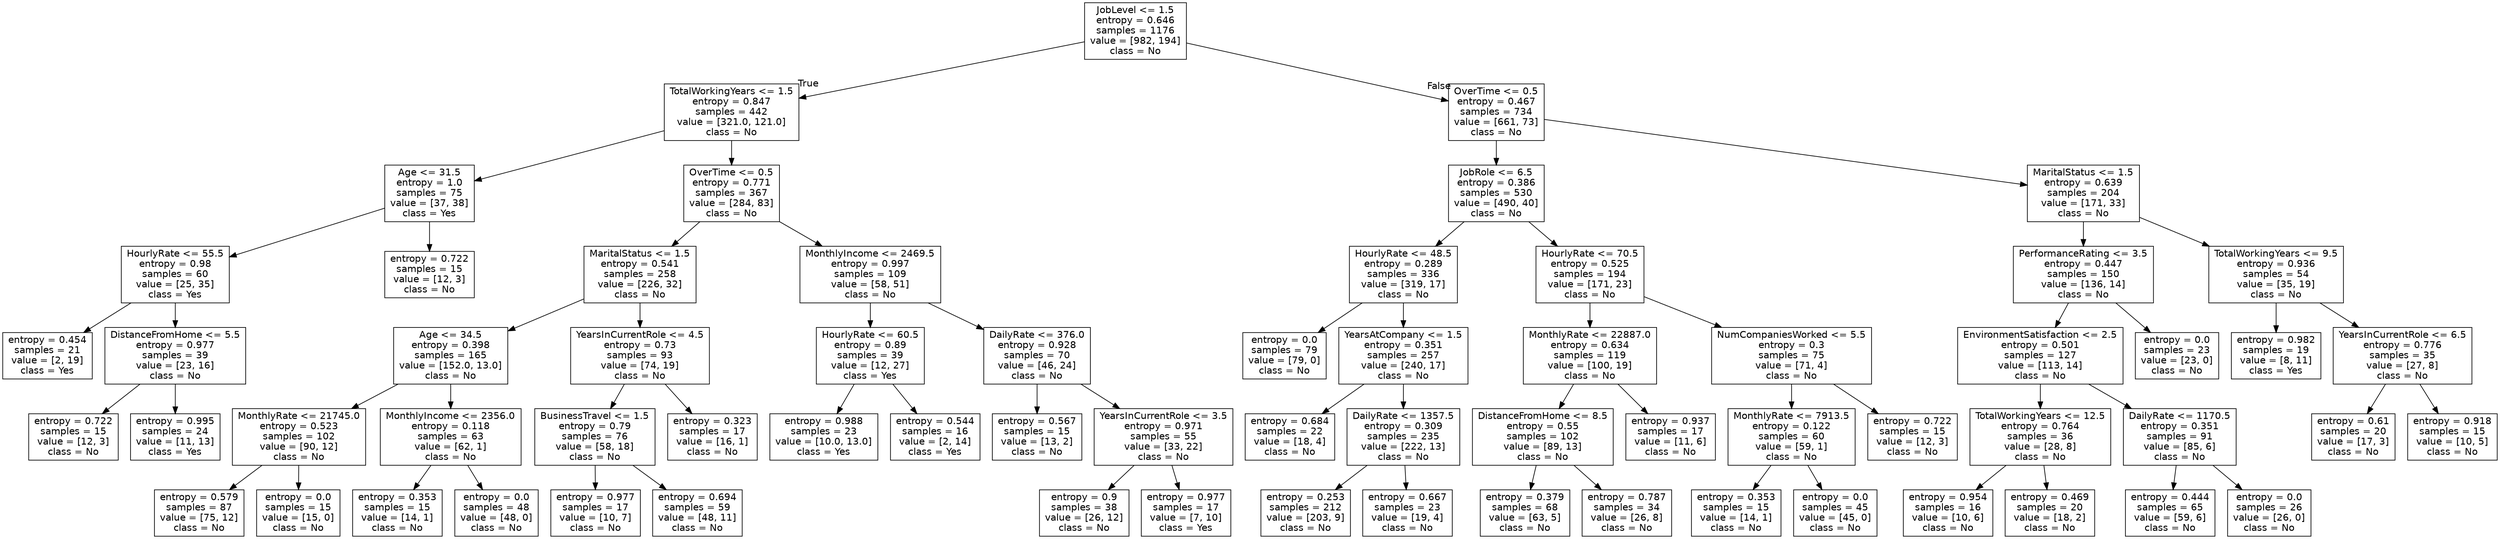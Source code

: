 digraph Tree {
node [shape=box, fontname="helvetica"] ;
edge [fontname="helvetica"] ;
0 [label="JobLevel <= 1.5\nentropy = 0.646\nsamples = 1176\nvalue = [982, 194]\nclass = No"] ;
1 [label="TotalWorkingYears <= 1.5\nentropy = 0.847\nsamples = 442\nvalue = [321.0, 121.0]\nclass = No"] ;
0 -> 1 [labeldistance=2.5, labelangle=45, headlabel="True"] ;
3 [label="Age <= 31.5\nentropy = 1.0\nsamples = 75\nvalue = [37, 38]\nclass = Yes"] ;
1 -> 3 ;
19 [label="HourlyRate <= 55.5\nentropy = 0.98\nsamples = 60\nvalue = [25, 35]\nclass = Yes"] ;
3 -> 19 ;
21 [label="entropy = 0.454\nsamples = 21\nvalue = [2, 19]\nclass = Yes"] ;
19 -> 21 ;
22 [label="DistanceFromHome <= 5.5\nentropy = 0.977\nsamples = 39\nvalue = [23, 16]\nclass = No"] ;
19 -> 22 ;
35 [label="entropy = 0.722\nsamples = 15\nvalue = [12, 3]\nclass = No"] ;
22 -> 35 ;
36 [label="entropy = 0.995\nsamples = 24\nvalue = [11, 13]\nclass = Yes"] ;
22 -> 36 ;
20 [label="entropy = 0.722\nsamples = 15\nvalue = [12, 3]\nclass = No"] ;
3 -> 20 ;
4 [label="OverTime <= 0.5\nentropy = 0.771\nsamples = 367\nvalue = [284, 83]\nclass = No"] ;
1 -> 4 ;
5 [label="MaritalStatus <= 1.5\nentropy = 0.541\nsamples = 258\nvalue = [226, 32]\nclass = No"] ;
4 -> 5 ;
13 [label="Age <= 34.5\nentropy = 0.398\nsamples = 165\nvalue = [152.0, 13.0]\nclass = No"] ;
5 -> 13 ;
23 [label="MonthlyRate <= 21745.0\nentropy = 0.523\nsamples = 102\nvalue = [90, 12]\nclass = No"] ;
13 -> 23 ;
47 [label="entropy = 0.579\nsamples = 87\nvalue = [75, 12]\nclass = No"] ;
23 -> 47 ;
48 [label="entropy = 0.0\nsamples = 15\nvalue = [15, 0]\nclass = No"] ;
23 -> 48 ;
24 [label="MonthlyIncome <= 2356.0\nentropy = 0.118\nsamples = 63\nvalue = [62, 1]\nclass = No"] ;
13 -> 24 ;
61 [label="entropy = 0.353\nsamples = 15\nvalue = [14, 1]\nclass = No"] ;
24 -> 61 ;
62 [label="entropy = 0.0\nsamples = 48\nvalue = [48, 0]\nclass = No"] ;
24 -> 62 ;
14 [label="YearsInCurrentRole <= 4.5\nentropy = 0.73\nsamples = 93\nvalue = [74, 19]\nclass = No"] ;
5 -> 14 ;
57 [label="BusinessTravel <= 1.5\nentropy = 0.79\nsamples = 76\nvalue = [58, 18]\nclass = No"] ;
14 -> 57 ;
59 [label="entropy = 0.977\nsamples = 17\nvalue = [10, 7]\nclass = No"] ;
57 -> 59 ;
60 [label="entropy = 0.694\nsamples = 59\nvalue = [48, 11]\nclass = No"] ;
57 -> 60 ;
58 [label="entropy = 0.323\nsamples = 17\nvalue = [16, 1]\nclass = No"] ;
14 -> 58 ;
6 [label="MonthlyIncome <= 2469.5\nentropy = 0.997\nsamples = 109\nvalue = [58, 51]\nclass = No"] ;
4 -> 6 ;
7 [label="HourlyRate <= 60.5\nentropy = 0.89\nsamples = 39\nvalue = [12, 27]\nclass = Yes"] ;
6 -> 7 ;
41 [label="entropy = 0.988\nsamples = 23\nvalue = [10.0, 13.0]\nclass = Yes"] ;
7 -> 41 ;
42 [label="entropy = 0.544\nsamples = 16\nvalue = [2, 14]\nclass = Yes"] ;
7 -> 42 ;
8 [label="DailyRate <= 376.0\nentropy = 0.928\nsamples = 70\nvalue = [46, 24]\nclass = No"] ;
6 -> 8 ;
45 [label="entropy = 0.567\nsamples = 15\nvalue = [13, 2]\nclass = No"] ;
8 -> 45 ;
46 [label="YearsInCurrentRole <= 3.5\nentropy = 0.971\nsamples = 55\nvalue = [33, 22]\nclass = No"] ;
8 -> 46 ;
55 [label="entropy = 0.9\nsamples = 38\nvalue = [26, 12]\nclass = No"] ;
46 -> 55 ;
56 [label="entropy = 0.977\nsamples = 17\nvalue = [7, 10]\nclass = Yes"] ;
46 -> 56 ;
2 [label="OverTime <= 0.5\nentropy = 0.467\nsamples = 734\nvalue = [661, 73]\nclass = No"] ;
0 -> 2 [labeldistance=2.5, labelangle=-45, headlabel="False"] ;
9 [label="JobRole <= 6.5\nentropy = 0.386\nsamples = 530\nvalue = [490, 40]\nclass = No"] ;
2 -> 9 ;
15 [label="HourlyRate <= 48.5\nentropy = 0.289\nsamples = 336\nvalue = [319, 17]\nclass = No"] ;
9 -> 15 ;
17 [label="entropy = 0.0\nsamples = 79\nvalue = [79, 0]\nclass = No"] ;
15 -> 17 ;
18 [label="YearsAtCompany <= 1.5\nentropy = 0.351\nsamples = 257\nvalue = [240, 17]\nclass = No"] ;
15 -> 18 ;
51 [label="entropy = 0.684\nsamples = 22\nvalue = [18, 4]\nclass = No"] ;
18 -> 51 ;
52 [label="DailyRate <= 1357.5\nentropy = 0.309\nsamples = 235\nvalue = [222, 13]\nclass = No"] ;
18 -> 52 ;
53 [label="entropy = 0.253\nsamples = 212\nvalue = [203, 9]\nclass = No"] ;
52 -> 53 ;
54 [label="entropy = 0.667\nsamples = 23\nvalue = [19, 4]\nclass = No"] ;
52 -> 54 ;
16 [label="HourlyRate <= 70.5\nentropy = 0.525\nsamples = 194\nvalue = [171, 23]\nclass = No"] ;
9 -> 16 ;
27 [label="MonthlyRate <= 22887.0\nentropy = 0.634\nsamples = 119\nvalue = [100, 19]\nclass = No"] ;
16 -> 27 ;
37 [label="DistanceFromHome <= 8.5\nentropy = 0.55\nsamples = 102\nvalue = [89, 13]\nclass = No"] ;
27 -> 37 ;
39 [label="entropy = 0.379\nsamples = 68\nvalue = [63, 5]\nclass = No"] ;
37 -> 39 ;
40 [label="entropy = 0.787\nsamples = 34\nvalue = [26, 8]\nclass = No"] ;
37 -> 40 ;
38 [label="entropy = 0.937\nsamples = 17\nvalue = [11, 6]\nclass = No"] ;
27 -> 38 ;
28 [label="NumCompaniesWorked <= 5.5\nentropy = 0.3\nsamples = 75\nvalue = [71, 4]\nclass = No"] ;
16 -> 28 ;
29 [label="MonthlyRate <= 7913.5\nentropy = 0.122\nsamples = 60\nvalue = [59, 1]\nclass = No"] ;
28 -> 29 ;
63 [label="entropy = 0.353\nsamples = 15\nvalue = [14, 1]\nclass = No"] ;
29 -> 63 ;
64 [label="entropy = 0.0\nsamples = 45\nvalue = [45, 0]\nclass = No"] ;
29 -> 64 ;
30 [label="entropy = 0.722\nsamples = 15\nvalue = [12, 3]\nclass = No"] ;
28 -> 30 ;
10 [label="MaritalStatus <= 1.5\nentropy = 0.639\nsamples = 204\nvalue = [171, 33]\nclass = No"] ;
2 -> 10 ;
11 [label="PerformanceRating <= 3.5\nentropy = 0.447\nsamples = 150\nvalue = [136, 14]\nclass = No"] ;
10 -> 11 ;
31 [label="EnvironmentSatisfaction <= 2.5\nentropy = 0.501\nsamples = 127\nvalue = [113, 14]\nclass = No"] ;
11 -> 31 ;
33 [label="TotalWorkingYears <= 12.5\nentropy = 0.764\nsamples = 36\nvalue = [28, 8]\nclass = No"] ;
31 -> 33 ;
49 [label="entropy = 0.954\nsamples = 16\nvalue = [10, 6]\nclass = No"] ;
33 -> 49 ;
50 [label="entropy = 0.469\nsamples = 20\nvalue = [18, 2]\nclass = No"] ;
33 -> 50 ;
34 [label="DailyRate <= 1170.5\nentropy = 0.351\nsamples = 91\nvalue = [85, 6]\nclass = No"] ;
31 -> 34 ;
43 [label="entropy = 0.444\nsamples = 65\nvalue = [59, 6]\nclass = No"] ;
34 -> 43 ;
44 [label="entropy = 0.0\nsamples = 26\nvalue = [26, 0]\nclass = No"] ;
34 -> 44 ;
32 [label="entropy = 0.0\nsamples = 23\nvalue = [23, 0]\nclass = No"] ;
11 -> 32 ;
12 [label="TotalWorkingYears <= 9.5\nentropy = 0.936\nsamples = 54\nvalue = [35, 19]\nclass = No"] ;
10 -> 12 ;
25 [label="entropy = 0.982\nsamples = 19\nvalue = [8, 11]\nclass = Yes"] ;
12 -> 25 ;
26 [label="YearsInCurrentRole <= 6.5\nentropy = 0.776\nsamples = 35\nvalue = [27, 8]\nclass = No"] ;
12 -> 26 ;
65 [label="entropy = 0.61\nsamples = 20\nvalue = [17, 3]\nclass = No"] ;
26 -> 65 ;
66 [label="entropy = 0.918\nsamples = 15\nvalue = [10, 5]\nclass = No"] ;
26 -> 66 ;
}